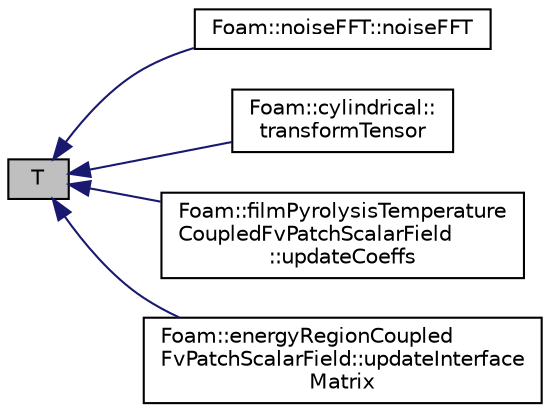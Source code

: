digraph "T"
{
  bgcolor="transparent";
  edge [fontname="Helvetica",fontsize="10",labelfontname="Helvetica",labelfontsize="10"];
  node [fontname="Helvetica",fontsize="10",shape=record];
  rankdir="LR";
  Node1 [label="T",height=0.2,width=0.4,color="black", fillcolor="grey75", style="filled", fontcolor="black"];
  Node1 -> Node2 [dir="back",color="midnightblue",fontsize="10",style="solid",fontname="Helvetica"];
  Node2 [label="Foam::noiseFFT::noiseFFT",height=0.2,width=0.4,color="black",URL="$a01601.html#a449ba6255801b2151ca6f47b798cbd92",tooltip="Construct from pressure field file name. "];
  Node1 -> Node3 [dir="back",color="midnightblue",fontsize="10",style="solid",fontname="Helvetica"];
  Node3 [label="Foam::cylindrical::\ltransformTensor",height=0.2,width=0.4,color="black",URL="$a00488.html#ad5d30376a7542e401b96c13008f50844",tooltip="Transform tensor sub-field using transformation tensorField. "];
  Node1 -> Node4 [dir="back",color="midnightblue",fontsize="10",style="solid",fontname="Helvetica"];
  Node4 [label="Foam::filmPyrolysisTemperature\lCoupledFvPatchScalarField\l::updateCoeffs",height=0.2,width=0.4,color="black",URL="$a00779.html#a7e24eafac629d3733181cd942d4c902f",tooltip="Update the coefficients associated with the patch field. "];
  Node1 -> Node5 [dir="back",color="midnightblue",fontsize="10",style="solid",fontname="Helvetica"];
  Node5 [label="Foam::energyRegionCoupled\lFvPatchScalarField::updateInterface\lMatrix",height=0.2,width=0.4,color="black",URL="$a00629.html#a863f7d3a70e0ca797f103eb3cfb444cc",tooltip="Update result field based on interface functionality. "];
}
